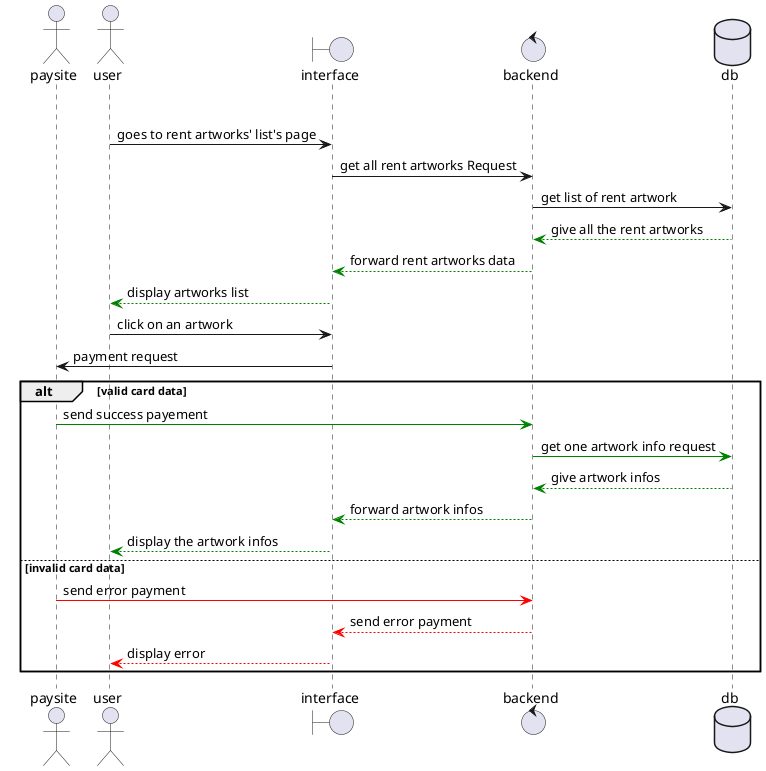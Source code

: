 @startuml Rent an atrwork
actor paysite
actor user
boundary interface
control backend
database db

group freeArtwork
    user -> interface : goes to rent artworks' list's page
        interface -> backend : get all rent artworks Request
            backend -> db : get list of rent artwork
            db -[#green]-> backend : give all the rent artworks
        backend -[#green]-> interface : forward rent artworks data
    interface -[#green]-> user : display artworks list
    user -> interface : click on an artwork
        interface -> paysite : payment request
            alt valid card data
            paysite -[#green]> backend : send success payement
                backend -[#green]> db : get one artwork info request
                db -[#green]-> backend : give artwork infos
            backend -[#green]-> interface : forward artwork infos
        interface -[#green]-> user : display the artwork infos
            else invalid card data
            paysite -[#red]> backend : send error payment
            backend -[#red]-> interface : send error payment
        interface -[#red]-> user : display error
end
@enduml